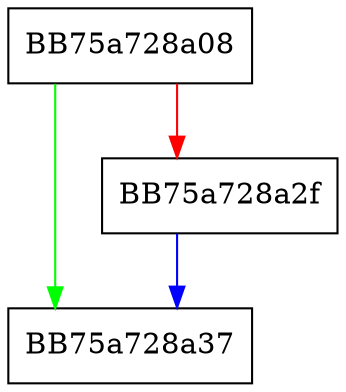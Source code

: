 digraph read32bits {
  node [shape="box"];
  graph [splines=ortho];
  BB75a728a08 -> BB75a728a37 [color="green"];
  BB75a728a08 -> BB75a728a2f [color="red"];
  BB75a728a2f -> BB75a728a37 [color="blue"];
}